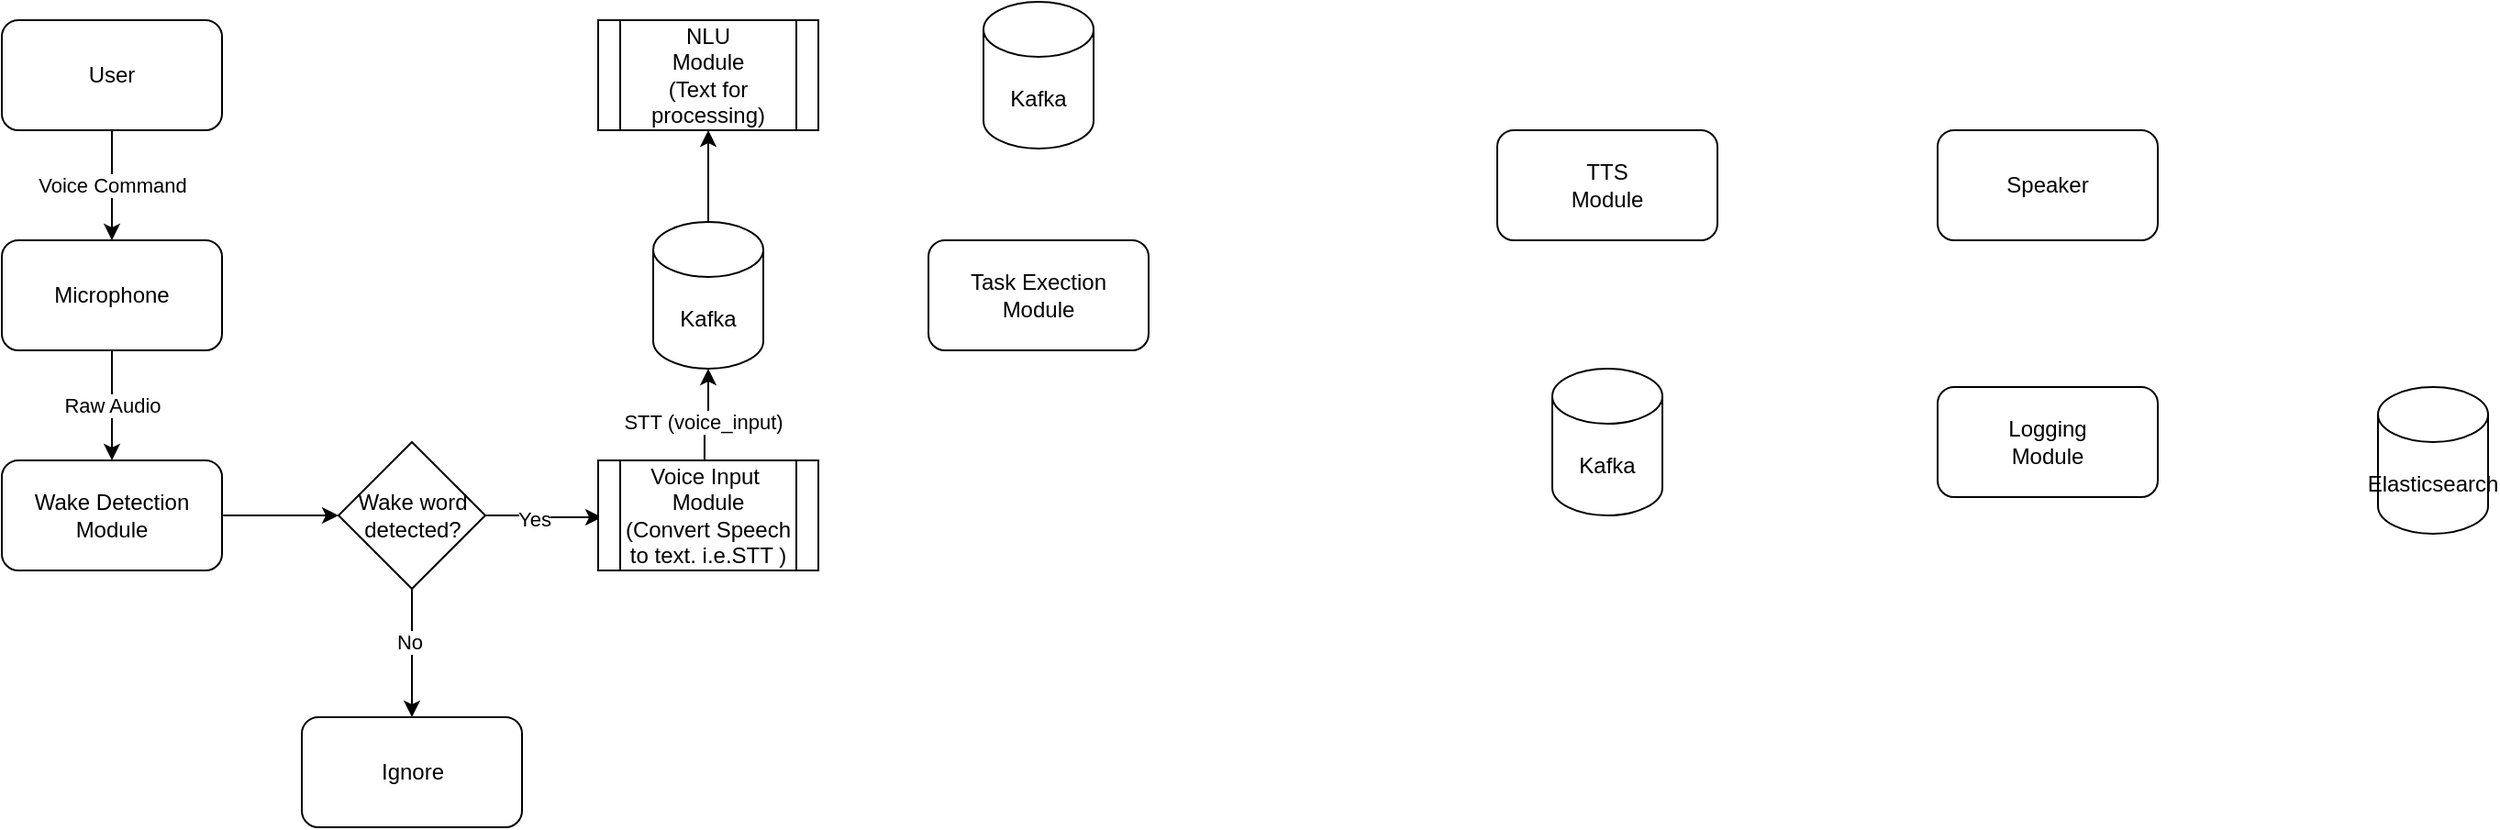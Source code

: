 <mxfile version="26.0.7">
  <diagram id="C5RBs43oDa-KdzZeNtuy" name="Page-1">
    <mxGraphModel dx="212" dy="128" grid="1" gridSize="10" guides="1" tooltips="1" connect="1" arrows="1" fold="1" page="1" pageScale="1" pageWidth="827" pageHeight="1169" math="0" shadow="0">
      <root>
        <mxCell id="WIyWlLk6GJQsqaUBKTNV-0" />
        <mxCell id="WIyWlLk6GJQsqaUBKTNV-1" parent="WIyWlLk6GJQsqaUBKTNV-0" />
        <mxCell id="vFGvHu-NrntANZu5jAcm-0" value="User" style="rounded=1;whiteSpace=wrap;html=1;" vertex="1" parent="WIyWlLk6GJQsqaUBKTNV-1">
          <mxGeometry x="150" y="160" width="120" height="60" as="geometry" />
        </mxCell>
        <mxCell id="vFGvHu-NrntANZu5jAcm-1" value="Microphone" style="rounded=1;whiteSpace=wrap;html=1;" vertex="1" parent="WIyWlLk6GJQsqaUBKTNV-1">
          <mxGeometry x="150" y="280" width="120" height="60" as="geometry" />
        </mxCell>
        <mxCell id="vFGvHu-NrntANZu5jAcm-2" value="Wake Detection&lt;div&gt;Module&lt;/div&gt;" style="rounded=1;whiteSpace=wrap;html=1;" vertex="1" parent="WIyWlLk6GJQsqaUBKTNV-1">
          <mxGeometry x="150" y="400" width="120" height="60" as="geometry" />
        </mxCell>
        <mxCell id="vFGvHu-NrntANZu5jAcm-32" value="" style="edgeStyle=orthogonalEdgeStyle;rounded=0;orthogonalLoop=1;jettySize=auto;html=1;exitX=0.483;exitY=0.011;exitDx=0;exitDy=0;exitPerimeter=0;" edge="1" parent="WIyWlLk6GJQsqaUBKTNV-1" source="vFGvHu-NrntANZu5jAcm-39" target="vFGvHu-NrntANZu5jAcm-17">
          <mxGeometry relative="1" as="geometry">
            <mxPoint x="535" y="400" as="sourcePoint" />
          </mxGeometry>
        </mxCell>
        <mxCell id="vFGvHu-NrntANZu5jAcm-33" value="STT (voice_input)" style="edgeLabel;html=1;align=center;verticalAlign=middle;resizable=0;points=[];" vertex="1" connectable="0" parent="vFGvHu-NrntANZu5jAcm-32">
          <mxGeometry x="-0.169" y="1" relative="1" as="geometry">
            <mxPoint as="offset" />
          </mxGeometry>
        </mxCell>
        <mxCell id="vFGvHu-NrntANZu5jAcm-7" value="Task Exection&lt;div&gt;Module&lt;/div&gt;" style="rounded=1;whiteSpace=wrap;html=1;" vertex="1" parent="WIyWlLk6GJQsqaUBKTNV-1">
          <mxGeometry x="655" y="280" width="120" height="60" as="geometry" />
        </mxCell>
        <mxCell id="vFGvHu-NrntANZu5jAcm-8" value="TTS&lt;div&gt;Module&lt;/div&gt;" style="rounded=1;whiteSpace=wrap;html=1;" vertex="1" parent="WIyWlLk6GJQsqaUBKTNV-1">
          <mxGeometry x="965" y="220" width="120" height="60" as="geometry" />
        </mxCell>
        <mxCell id="vFGvHu-NrntANZu5jAcm-10" value="Speaker" style="rounded=1;whiteSpace=wrap;html=1;" vertex="1" parent="WIyWlLk6GJQsqaUBKTNV-1">
          <mxGeometry x="1205" y="220" width="120" height="60" as="geometry" />
        </mxCell>
        <mxCell id="vFGvHu-NrntANZu5jAcm-11" value="Logging&lt;div&gt;Module&lt;/div&gt;" style="rounded=1;whiteSpace=wrap;html=1;" vertex="1" parent="WIyWlLk6GJQsqaUBKTNV-1">
          <mxGeometry x="1205" y="360" width="120" height="60" as="geometry" />
        </mxCell>
        <mxCell id="vFGvHu-NrntANZu5jAcm-13" value="Elasticsearch" style="shape=cylinder3;whiteSpace=wrap;html=1;boundedLbl=1;backgroundOutline=1;size=15;" vertex="1" parent="WIyWlLk6GJQsqaUBKTNV-1">
          <mxGeometry x="1445" y="360" width="60" height="80" as="geometry" />
        </mxCell>
        <mxCell id="vFGvHu-NrntANZu5jAcm-15" value="Kafka" style="shape=cylinder3;whiteSpace=wrap;html=1;boundedLbl=1;backgroundOutline=1;size=15;" vertex="1" parent="WIyWlLk6GJQsqaUBKTNV-1">
          <mxGeometry x="995" y="350" width="60" height="80" as="geometry" />
        </mxCell>
        <mxCell id="vFGvHu-NrntANZu5jAcm-16" value="Kafka" style="shape=cylinder3;whiteSpace=wrap;html=1;boundedLbl=1;backgroundOutline=1;size=15;" vertex="1" parent="WIyWlLk6GJQsqaUBKTNV-1">
          <mxGeometry x="685" y="150" width="60" height="80" as="geometry" />
        </mxCell>
        <mxCell id="vFGvHu-NrntANZu5jAcm-38" value="" style="edgeStyle=orthogonalEdgeStyle;rounded=0;orthogonalLoop=1;jettySize=auto;html=1;" edge="1" parent="WIyWlLk6GJQsqaUBKTNV-1" source="vFGvHu-NrntANZu5jAcm-17" target="vFGvHu-NrntANZu5jAcm-35">
          <mxGeometry relative="1" as="geometry" />
        </mxCell>
        <mxCell id="vFGvHu-NrntANZu5jAcm-17" value="Kafka" style="shape=cylinder3;whiteSpace=wrap;html=1;boundedLbl=1;backgroundOutline=1;size=15;" vertex="1" parent="WIyWlLk6GJQsqaUBKTNV-1">
          <mxGeometry x="505" y="270" width="60" height="80" as="geometry" />
        </mxCell>
        <mxCell id="vFGvHu-NrntANZu5jAcm-18" value="" style="endArrow=classic;html=1;rounded=0;exitX=0.5;exitY=1;exitDx=0;exitDy=0;entryX=0.5;entryY=0;entryDx=0;entryDy=0;" edge="1" parent="WIyWlLk6GJQsqaUBKTNV-1" source="vFGvHu-NrntANZu5jAcm-0" target="vFGvHu-NrntANZu5jAcm-1">
          <mxGeometry relative="1" as="geometry">
            <mxPoint x="250" y="290" as="sourcePoint" />
            <mxPoint x="350" y="290" as="targetPoint" />
          </mxGeometry>
        </mxCell>
        <mxCell id="vFGvHu-NrntANZu5jAcm-19" value="Voice Command" style="edgeLabel;resizable=0;html=1;;align=center;verticalAlign=middle;" connectable="0" vertex="1" parent="vFGvHu-NrntANZu5jAcm-18">
          <mxGeometry relative="1" as="geometry" />
        </mxCell>
        <mxCell id="vFGvHu-NrntANZu5jAcm-21" value="" style="endArrow=classic;html=1;rounded=0;exitX=0.5;exitY=1;exitDx=0;exitDy=0;entryX=0.5;entryY=0;entryDx=0;entryDy=0;" edge="1" parent="WIyWlLk6GJQsqaUBKTNV-1" source="vFGvHu-NrntANZu5jAcm-1" target="vFGvHu-NrntANZu5jAcm-2">
          <mxGeometry relative="1" as="geometry">
            <mxPoint x="220" y="230" as="sourcePoint" />
            <mxPoint x="220" y="290" as="targetPoint" />
          </mxGeometry>
        </mxCell>
        <mxCell id="vFGvHu-NrntANZu5jAcm-22" value="Raw Audio" style="edgeLabel;resizable=0;html=1;;align=center;verticalAlign=middle;" connectable="0" vertex="1" parent="vFGvHu-NrntANZu5jAcm-21">
          <mxGeometry relative="1" as="geometry" />
        </mxCell>
        <mxCell id="vFGvHu-NrntANZu5jAcm-24" value="" style="endArrow=classic;html=1;rounded=0;exitX=1;exitY=0.5;exitDx=0;exitDy=0;entryX=0;entryY=0.5;entryDx=0;entryDy=0;" edge="1" parent="WIyWlLk6GJQsqaUBKTNV-1" source="vFGvHu-NrntANZu5jAcm-2" target="vFGvHu-NrntANZu5jAcm-26">
          <mxGeometry relative="1" as="geometry">
            <mxPoint x="220" y="350" as="sourcePoint" />
            <mxPoint x="220" y="410" as="targetPoint" />
          </mxGeometry>
        </mxCell>
        <mxCell id="vFGvHu-NrntANZu5jAcm-27" value="" style="edgeStyle=orthogonalEdgeStyle;rounded=0;orthogonalLoop=1;jettySize=auto;html=1;entryX=0.017;entryY=0.517;entryDx=0;entryDy=0;entryPerimeter=0;" edge="1" parent="WIyWlLk6GJQsqaUBKTNV-1" source="vFGvHu-NrntANZu5jAcm-26" target="vFGvHu-NrntANZu5jAcm-39">
          <mxGeometry relative="1" as="geometry">
            <mxPoint x="475" y="430" as="targetPoint" />
          </mxGeometry>
        </mxCell>
        <mxCell id="vFGvHu-NrntANZu5jAcm-28" value="Yes" style="edgeLabel;html=1;align=center;verticalAlign=middle;resizable=0;points=[];" vertex="1" connectable="0" parent="vFGvHu-NrntANZu5jAcm-27">
          <mxGeometry x="-0.187" y="-2" relative="1" as="geometry">
            <mxPoint as="offset" />
          </mxGeometry>
        </mxCell>
        <mxCell id="vFGvHu-NrntANZu5jAcm-26" value="Wake word&lt;div&gt;detected?&lt;/div&gt;" style="rhombus;whiteSpace=wrap;html=1;" vertex="1" parent="WIyWlLk6GJQsqaUBKTNV-1">
          <mxGeometry x="333.5" y="390" width="80" height="80" as="geometry" />
        </mxCell>
        <mxCell id="vFGvHu-NrntANZu5jAcm-29" value="" style="edgeStyle=orthogonalEdgeStyle;rounded=0;orthogonalLoop=1;jettySize=auto;html=1;exitX=0.5;exitY=1;exitDx=0;exitDy=0;entryX=0.5;entryY=0;entryDx=0;entryDy=0;" edge="1" parent="WIyWlLk6GJQsqaUBKTNV-1" source="vFGvHu-NrntANZu5jAcm-26" target="vFGvHu-NrntANZu5jAcm-31">
          <mxGeometry relative="1" as="geometry">
            <mxPoint x="424" y="440" as="sourcePoint" />
            <mxPoint x="374" y="540" as="targetPoint" />
          </mxGeometry>
        </mxCell>
        <mxCell id="vFGvHu-NrntANZu5jAcm-30" value="No" style="edgeLabel;html=1;align=center;verticalAlign=middle;resizable=0;points=[];" vertex="1" connectable="0" parent="vFGvHu-NrntANZu5jAcm-29">
          <mxGeometry x="-0.187" y="-2" relative="1" as="geometry">
            <mxPoint as="offset" />
          </mxGeometry>
        </mxCell>
        <mxCell id="vFGvHu-NrntANZu5jAcm-31" value="Ignore" style="rounded=1;whiteSpace=wrap;html=1;" vertex="1" parent="WIyWlLk6GJQsqaUBKTNV-1">
          <mxGeometry x="313.5" y="540" width="120" height="60" as="geometry" />
        </mxCell>
        <mxCell id="vFGvHu-NrntANZu5jAcm-35" value="NLU&lt;div&gt;Module&lt;/div&gt;&lt;div&gt;(Text for processing)&lt;/div&gt;" style="shape=process;whiteSpace=wrap;html=1;backgroundOutline=1;" vertex="1" parent="WIyWlLk6GJQsqaUBKTNV-1">
          <mxGeometry x="475" y="160" width="120" height="60" as="geometry" />
        </mxCell>
        <mxCell id="vFGvHu-NrntANZu5jAcm-39" value="Voice Input&amp;nbsp;&lt;div&gt;Module&lt;/div&gt;&lt;div&gt;(Convert Speech to text. i.e.STT )&lt;/div&gt;" style="shape=process;whiteSpace=wrap;html=1;backgroundOutline=1;" vertex="1" parent="WIyWlLk6GJQsqaUBKTNV-1">
          <mxGeometry x="475" y="400" width="120" height="60" as="geometry" />
        </mxCell>
      </root>
    </mxGraphModel>
  </diagram>
</mxfile>
